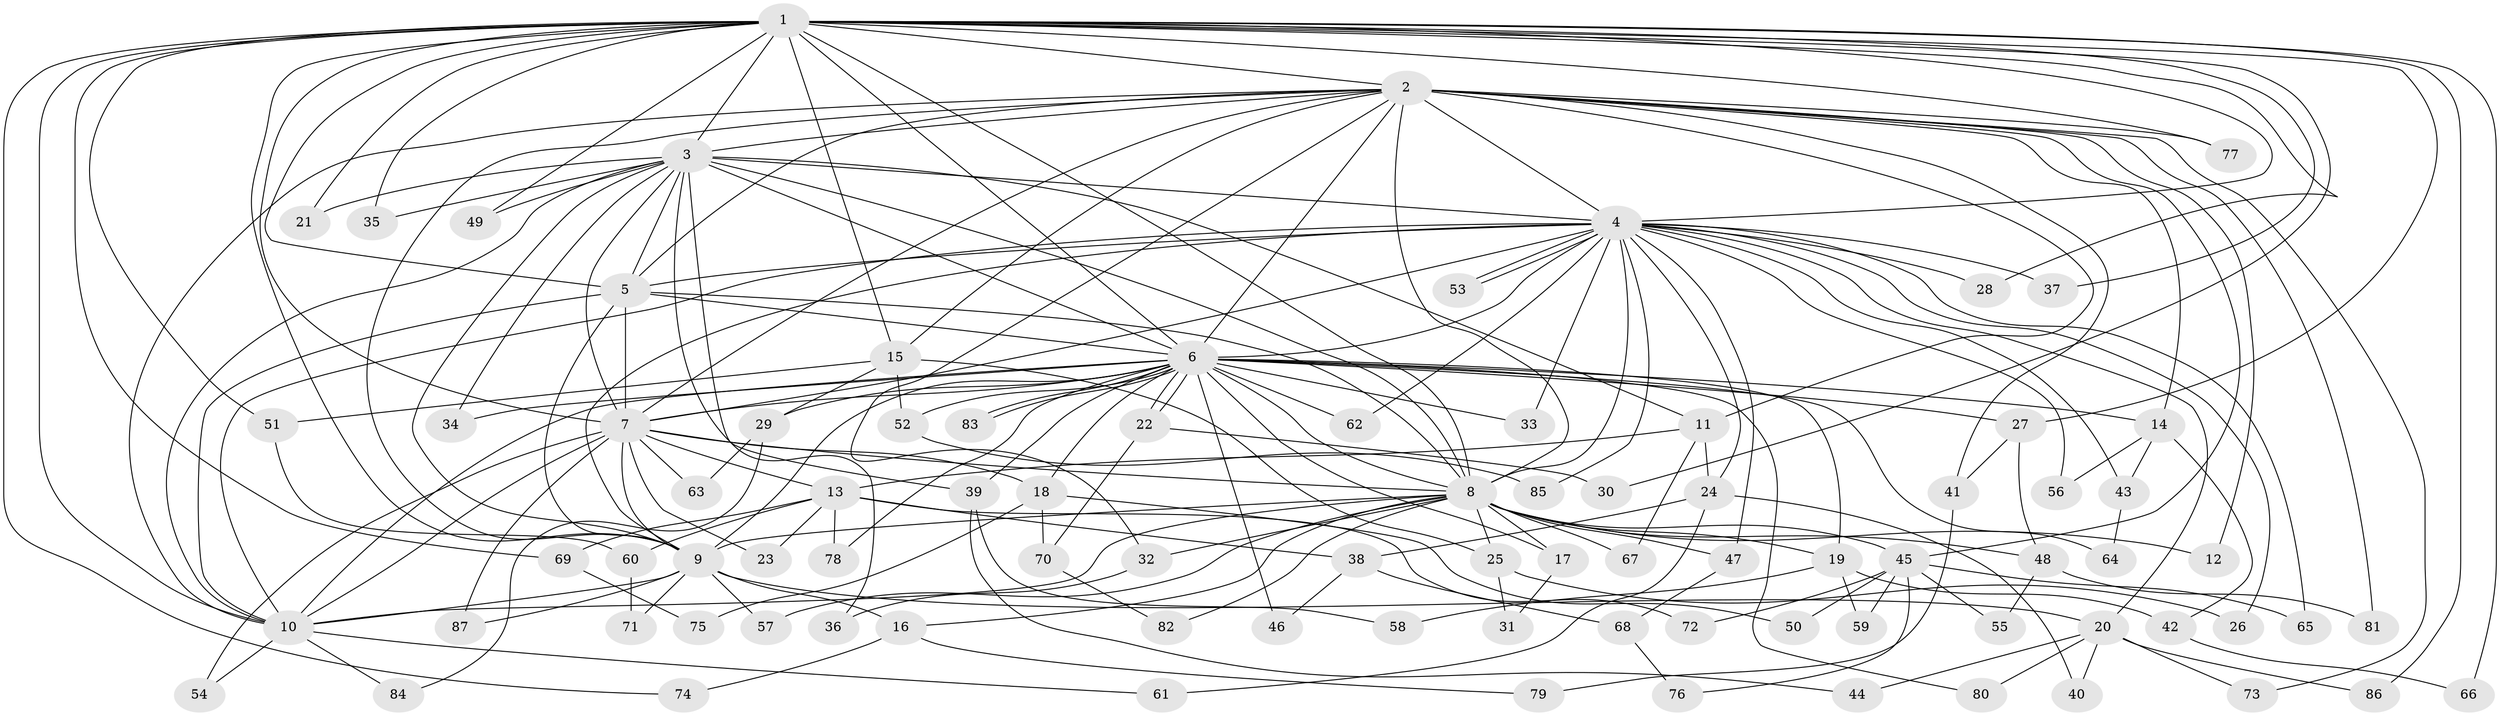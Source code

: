 // Generated by graph-tools (version 1.1) at 2025/14/03/09/25 04:14:01]
// undirected, 87 vertices, 199 edges
graph export_dot {
graph [start="1"]
  node [color=gray90,style=filled];
  1;
  2;
  3;
  4;
  5;
  6;
  7;
  8;
  9;
  10;
  11;
  12;
  13;
  14;
  15;
  16;
  17;
  18;
  19;
  20;
  21;
  22;
  23;
  24;
  25;
  26;
  27;
  28;
  29;
  30;
  31;
  32;
  33;
  34;
  35;
  36;
  37;
  38;
  39;
  40;
  41;
  42;
  43;
  44;
  45;
  46;
  47;
  48;
  49;
  50;
  51;
  52;
  53;
  54;
  55;
  56;
  57;
  58;
  59;
  60;
  61;
  62;
  63;
  64;
  65;
  66;
  67;
  68;
  69;
  70;
  71;
  72;
  73;
  74;
  75;
  76;
  77;
  78;
  79;
  80;
  81;
  82;
  83;
  84;
  85;
  86;
  87;
  1 -- 2;
  1 -- 3;
  1 -- 4;
  1 -- 5;
  1 -- 6;
  1 -- 7;
  1 -- 8;
  1 -- 9;
  1 -- 10;
  1 -- 15;
  1 -- 21;
  1 -- 27;
  1 -- 28;
  1 -- 30;
  1 -- 35;
  1 -- 37;
  1 -- 49;
  1 -- 51;
  1 -- 66;
  1 -- 69;
  1 -- 74;
  1 -- 77;
  1 -- 86;
  2 -- 3;
  2 -- 4;
  2 -- 5;
  2 -- 6;
  2 -- 7;
  2 -- 8;
  2 -- 9;
  2 -- 10;
  2 -- 11;
  2 -- 12;
  2 -- 14;
  2 -- 15;
  2 -- 32;
  2 -- 41;
  2 -- 45;
  2 -- 73;
  2 -- 77;
  2 -- 81;
  3 -- 4;
  3 -- 5;
  3 -- 6;
  3 -- 7;
  3 -- 8;
  3 -- 9;
  3 -- 10;
  3 -- 11;
  3 -- 21;
  3 -- 34;
  3 -- 35;
  3 -- 36;
  3 -- 39;
  3 -- 49;
  4 -- 5;
  4 -- 6;
  4 -- 7;
  4 -- 8;
  4 -- 9;
  4 -- 10;
  4 -- 20;
  4 -- 24;
  4 -- 26;
  4 -- 28;
  4 -- 33;
  4 -- 37;
  4 -- 43;
  4 -- 47;
  4 -- 53;
  4 -- 53;
  4 -- 56;
  4 -- 62;
  4 -- 65;
  4 -- 85;
  5 -- 6;
  5 -- 7;
  5 -- 8;
  5 -- 9;
  5 -- 10;
  6 -- 7;
  6 -- 8;
  6 -- 9;
  6 -- 10;
  6 -- 14;
  6 -- 17;
  6 -- 18;
  6 -- 19;
  6 -- 22;
  6 -- 22;
  6 -- 27;
  6 -- 29;
  6 -- 33;
  6 -- 34;
  6 -- 39;
  6 -- 46;
  6 -- 52;
  6 -- 62;
  6 -- 64;
  6 -- 78;
  6 -- 80;
  6 -- 83;
  6 -- 83;
  7 -- 8;
  7 -- 9;
  7 -- 10;
  7 -- 13;
  7 -- 18;
  7 -- 23;
  7 -- 54;
  7 -- 63;
  7 -- 87;
  8 -- 9;
  8 -- 10;
  8 -- 12;
  8 -- 16;
  8 -- 17;
  8 -- 19;
  8 -- 25;
  8 -- 32;
  8 -- 45;
  8 -- 47;
  8 -- 48;
  8 -- 57;
  8 -- 67;
  8 -- 82;
  9 -- 10;
  9 -- 16;
  9 -- 20;
  9 -- 57;
  9 -- 71;
  9 -- 87;
  10 -- 54;
  10 -- 61;
  10 -- 84;
  11 -- 13;
  11 -- 24;
  11 -- 67;
  13 -- 23;
  13 -- 38;
  13 -- 60;
  13 -- 69;
  13 -- 72;
  13 -- 78;
  14 -- 42;
  14 -- 43;
  14 -- 56;
  15 -- 25;
  15 -- 29;
  15 -- 51;
  15 -- 52;
  16 -- 74;
  16 -- 79;
  17 -- 31;
  18 -- 50;
  18 -- 70;
  18 -- 75;
  19 -- 42;
  19 -- 58;
  19 -- 59;
  20 -- 40;
  20 -- 44;
  20 -- 73;
  20 -- 80;
  20 -- 86;
  22 -- 30;
  22 -- 70;
  24 -- 38;
  24 -- 40;
  24 -- 61;
  25 -- 26;
  25 -- 31;
  27 -- 41;
  27 -- 48;
  29 -- 63;
  29 -- 84;
  32 -- 36;
  38 -- 46;
  38 -- 68;
  39 -- 44;
  39 -- 58;
  41 -- 79;
  42 -- 66;
  43 -- 64;
  45 -- 50;
  45 -- 55;
  45 -- 59;
  45 -- 65;
  45 -- 72;
  45 -- 76;
  47 -- 68;
  48 -- 55;
  48 -- 81;
  51 -- 60;
  52 -- 85;
  60 -- 71;
  68 -- 76;
  69 -- 75;
  70 -- 82;
}
